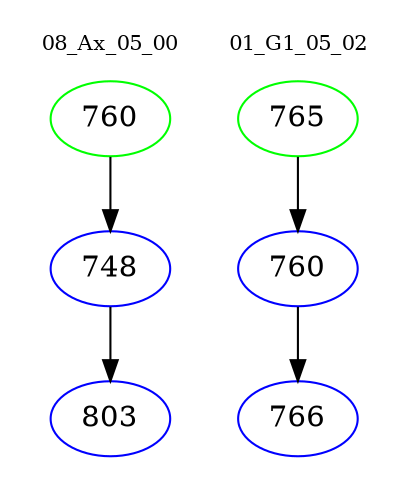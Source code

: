 digraph{
subgraph cluster_0 {
color = white
label = "08_Ax_05_00";
fontsize=10;
T0_760 [label="760", color="green"]
T0_760 -> T0_748 [color="black"]
T0_748 [label="748", color="blue"]
T0_748 -> T0_803 [color="black"]
T0_803 [label="803", color="blue"]
}
subgraph cluster_1 {
color = white
label = "01_G1_05_02";
fontsize=10;
T1_765 [label="765", color="green"]
T1_765 -> T1_760 [color="black"]
T1_760 [label="760", color="blue"]
T1_760 -> T1_766 [color="black"]
T1_766 [label="766", color="blue"]
}
}

